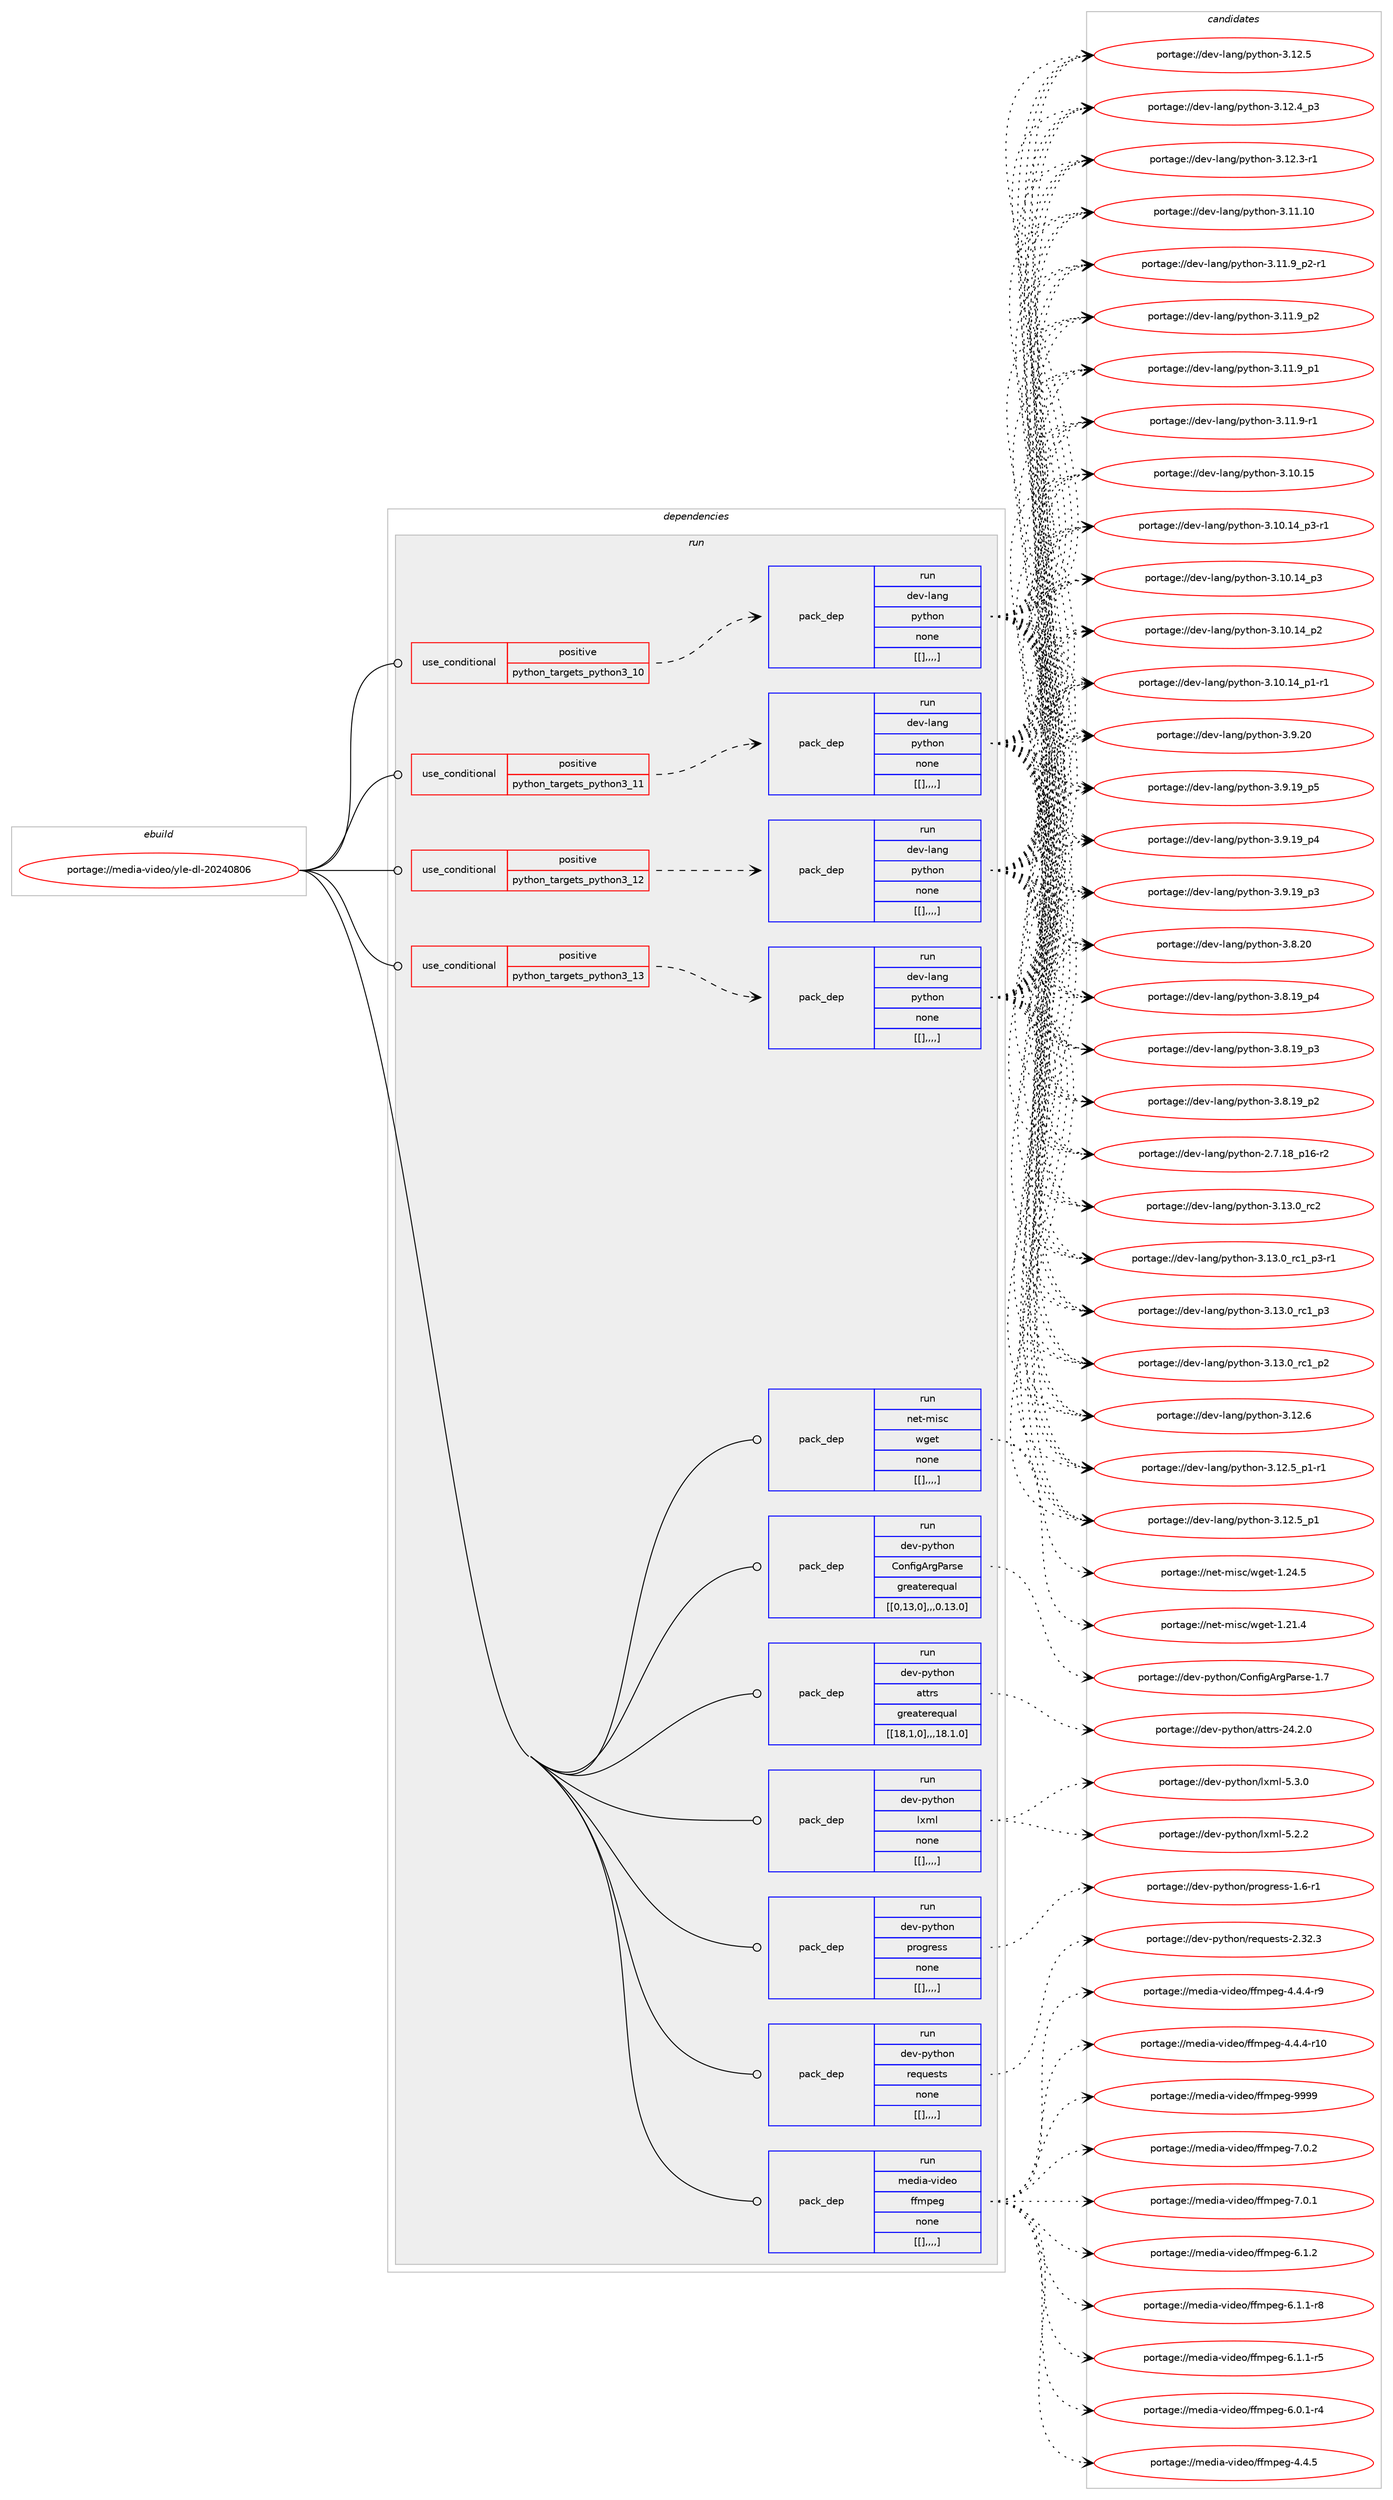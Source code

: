 digraph prolog {

# *************
# Graph options
# *************

newrank=true;
concentrate=true;
compound=true;
graph [rankdir=LR,fontname=Helvetica,fontsize=10,ranksep=1.5];#, ranksep=2.5, nodesep=0.2];
edge  [arrowhead=vee];
node  [fontname=Helvetica,fontsize=10];

# **********
# The ebuild
# **********

subgraph cluster_leftcol {
color=gray;
label=<<i>ebuild</i>>;
id [label="portage://media-video/yle-dl-20240806", color=red, width=4, href="../media-video/yle-dl-20240806.svg"];
}

# ****************
# The dependencies
# ****************

subgraph cluster_midcol {
color=gray;
label=<<i>dependencies</i>>;
subgraph cluster_compile {
fillcolor="#eeeeee";
style=filled;
label=<<i>compile</i>>;
}
subgraph cluster_compileandrun {
fillcolor="#eeeeee";
style=filled;
label=<<i>compile and run</i>>;
}
subgraph cluster_run {
fillcolor="#eeeeee";
style=filled;
label=<<i>run</i>>;
subgraph cond91267 {
dependency354928 [label=<<TABLE BORDER="0" CELLBORDER="1" CELLSPACING="0" CELLPADDING="4"><TR><TD ROWSPAN="3" CELLPADDING="10">use_conditional</TD></TR><TR><TD>positive</TD></TR><TR><TD>python_targets_python3_10</TD></TR></TABLE>>, shape=none, color=red];
subgraph pack260957 {
dependency354929 [label=<<TABLE BORDER="0" CELLBORDER="1" CELLSPACING="0" CELLPADDING="4" WIDTH="220"><TR><TD ROWSPAN="6" CELLPADDING="30">pack_dep</TD></TR><TR><TD WIDTH="110">run</TD></TR><TR><TD>dev-lang</TD></TR><TR><TD>python</TD></TR><TR><TD>none</TD></TR><TR><TD>[[],,,,]</TD></TR></TABLE>>, shape=none, color=blue];
}
dependency354928:e -> dependency354929:w [weight=20,style="dashed",arrowhead="vee"];
}
id:e -> dependency354928:w [weight=20,style="solid",arrowhead="odot"];
subgraph cond91268 {
dependency354930 [label=<<TABLE BORDER="0" CELLBORDER="1" CELLSPACING="0" CELLPADDING="4"><TR><TD ROWSPAN="3" CELLPADDING="10">use_conditional</TD></TR><TR><TD>positive</TD></TR><TR><TD>python_targets_python3_11</TD></TR></TABLE>>, shape=none, color=red];
subgraph pack260958 {
dependency354931 [label=<<TABLE BORDER="0" CELLBORDER="1" CELLSPACING="0" CELLPADDING="4" WIDTH="220"><TR><TD ROWSPAN="6" CELLPADDING="30">pack_dep</TD></TR><TR><TD WIDTH="110">run</TD></TR><TR><TD>dev-lang</TD></TR><TR><TD>python</TD></TR><TR><TD>none</TD></TR><TR><TD>[[],,,,]</TD></TR></TABLE>>, shape=none, color=blue];
}
dependency354930:e -> dependency354931:w [weight=20,style="dashed",arrowhead="vee"];
}
id:e -> dependency354930:w [weight=20,style="solid",arrowhead="odot"];
subgraph cond91269 {
dependency354932 [label=<<TABLE BORDER="0" CELLBORDER="1" CELLSPACING="0" CELLPADDING="4"><TR><TD ROWSPAN="3" CELLPADDING="10">use_conditional</TD></TR><TR><TD>positive</TD></TR><TR><TD>python_targets_python3_12</TD></TR></TABLE>>, shape=none, color=red];
subgraph pack260959 {
dependency354933 [label=<<TABLE BORDER="0" CELLBORDER="1" CELLSPACING="0" CELLPADDING="4" WIDTH="220"><TR><TD ROWSPAN="6" CELLPADDING="30">pack_dep</TD></TR><TR><TD WIDTH="110">run</TD></TR><TR><TD>dev-lang</TD></TR><TR><TD>python</TD></TR><TR><TD>none</TD></TR><TR><TD>[[],,,,]</TD></TR></TABLE>>, shape=none, color=blue];
}
dependency354932:e -> dependency354933:w [weight=20,style="dashed",arrowhead="vee"];
}
id:e -> dependency354932:w [weight=20,style="solid",arrowhead="odot"];
subgraph cond91270 {
dependency354934 [label=<<TABLE BORDER="0" CELLBORDER="1" CELLSPACING="0" CELLPADDING="4"><TR><TD ROWSPAN="3" CELLPADDING="10">use_conditional</TD></TR><TR><TD>positive</TD></TR><TR><TD>python_targets_python3_13</TD></TR></TABLE>>, shape=none, color=red];
subgraph pack260960 {
dependency354935 [label=<<TABLE BORDER="0" CELLBORDER="1" CELLSPACING="0" CELLPADDING="4" WIDTH="220"><TR><TD ROWSPAN="6" CELLPADDING="30">pack_dep</TD></TR><TR><TD WIDTH="110">run</TD></TR><TR><TD>dev-lang</TD></TR><TR><TD>python</TD></TR><TR><TD>none</TD></TR><TR><TD>[[],,,,]</TD></TR></TABLE>>, shape=none, color=blue];
}
dependency354934:e -> dependency354935:w [weight=20,style="dashed",arrowhead="vee"];
}
id:e -> dependency354934:w [weight=20,style="solid",arrowhead="odot"];
subgraph pack260961 {
dependency354936 [label=<<TABLE BORDER="0" CELLBORDER="1" CELLSPACING="0" CELLPADDING="4" WIDTH="220"><TR><TD ROWSPAN="6" CELLPADDING="30">pack_dep</TD></TR><TR><TD WIDTH="110">run</TD></TR><TR><TD>dev-python</TD></TR><TR><TD>ConfigArgParse</TD></TR><TR><TD>greaterequal</TD></TR><TR><TD>[[0,13,0],,,0.13.0]</TD></TR></TABLE>>, shape=none, color=blue];
}
id:e -> dependency354936:w [weight=20,style="solid",arrowhead="odot"];
subgraph pack260962 {
dependency354937 [label=<<TABLE BORDER="0" CELLBORDER="1" CELLSPACING="0" CELLPADDING="4" WIDTH="220"><TR><TD ROWSPAN="6" CELLPADDING="30">pack_dep</TD></TR><TR><TD WIDTH="110">run</TD></TR><TR><TD>dev-python</TD></TR><TR><TD>attrs</TD></TR><TR><TD>greaterequal</TD></TR><TR><TD>[[18,1,0],,,18.1.0]</TD></TR></TABLE>>, shape=none, color=blue];
}
id:e -> dependency354937:w [weight=20,style="solid",arrowhead="odot"];
subgraph pack260963 {
dependency354938 [label=<<TABLE BORDER="0" CELLBORDER="1" CELLSPACING="0" CELLPADDING="4" WIDTH="220"><TR><TD ROWSPAN="6" CELLPADDING="30">pack_dep</TD></TR><TR><TD WIDTH="110">run</TD></TR><TR><TD>dev-python</TD></TR><TR><TD>lxml</TD></TR><TR><TD>none</TD></TR><TR><TD>[[],,,,]</TD></TR></TABLE>>, shape=none, color=blue];
}
id:e -> dependency354938:w [weight=20,style="solid",arrowhead="odot"];
subgraph pack260964 {
dependency354939 [label=<<TABLE BORDER="0" CELLBORDER="1" CELLSPACING="0" CELLPADDING="4" WIDTH="220"><TR><TD ROWSPAN="6" CELLPADDING="30">pack_dep</TD></TR><TR><TD WIDTH="110">run</TD></TR><TR><TD>dev-python</TD></TR><TR><TD>progress</TD></TR><TR><TD>none</TD></TR><TR><TD>[[],,,,]</TD></TR></TABLE>>, shape=none, color=blue];
}
id:e -> dependency354939:w [weight=20,style="solid",arrowhead="odot"];
subgraph pack260965 {
dependency354940 [label=<<TABLE BORDER="0" CELLBORDER="1" CELLSPACING="0" CELLPADDING="4" WIDTH="220"><TR><TD ROWSPAN="6" CELLPADDING="30">pack_dep</TD></TR><TR><TD WIDTH="110">run</TD></TR><TR><TD>dev-python</TD></TR><TR><TD>requests</TD></TR><TR><TD>none</TD></TR><TR><TD>[[],,,,]</TD></TR></TABLE>>, shape=none, color=blue];
}
id:e -> dependency354940:w [weight=20,style="solid",arrowhead="odot"];
subgraph pack260966 {
dependency354941 [label=<<TABLE BORDER="0" CELLBORDER="1" CELLSPACING="0" CELLPADDING="4" WIDTH="220"><TR><TD ROWSPAN="6" CELLPADDING="30">pack_dep</TD></TR><TR><TD WIDTH="110">run</TD></TR><TR><TD>media-video</TD></TR><TR><TD>ffmpeg</TD></TR><TR><TD>none</TD></TR><TR><TD>[[],,,,]</TD></TR></TABLE>>, shape=none, color=blue];
}
id:e -> dependency354941:w [weight=20,style="solid",arrowhead="odot"];
subgraph pack260967 {
dependency354942 [label=<<TABLE BORDER="0" CELLBORDER="1" CELLSPACING="0" CELLPADDING="4" WIDTH="220"><TR><TD ROWSPAN="6" CELLPADDING="30">pack_dep</TD></TR><TR><TD WIDTH="110">run</TD></TR><TR><TD>net-misc</TD></TR><TR><TD>wget</TD></TR><TR><TD>none</TD></TR><TR><TD>[[],,,,]</TD></TR></TABLE>>, shape=none, color=blue];
}
id:e -> dependency354942:w [weight=20,style="solid",arrowhead="odot"];
}
}

# **************
# The candidates
# **************

subgraph cluster_choices {
rank=same;
color=gray;
label=<<i>candidates</i>>;

subgraph choice260957 {
color=black;
nodesep=1;
choice10010111845108971101034711212111610411111045514649514648951149950 [label="portage://dev-lang/python-3.13.0_rc2", color=red, width=4,href="../dev-lang/python-3.13.0_rc2.svg"];
choice1001011184510897110103471121211161041111104551464951464895114994995112514511449 [label="portage://dev-lang/python-3.13.0_rc1_p3-r1", color=red, width=4,href="../dev-lang/python-3.13.0_rc1_p3-r1.svg"];
choice100101118451089711010347112121116104111110455146495146489511499499511251 [label="portage://dev-lang/python-3.13.0_rc1_p3", color=red, width=4,href="../dev-lang/python-3.13.0_rc1_p3.svg"];
choice100101118451089711010347112121116104111110455146495146489511499499511250 [label="portage://dev-lang/python-3.13.0_rc1_p2", color=red, width=4,href="../dev-lang/python-3.13.0_rc1_p2.svg"];
choice10010111845108971101034711212111610411111045514649504654 [label="portage://dev-lang/python-3.12.6", color=red, width=4,href="../dev-lang/python-3.12.6.svg"];
choice1001011184510897110103471121211161041111104551464950465395112494511449 [label="portage://dev-lang/python-3.12.5_p1-r1", color=red, width=4,href="../dev-lang/python-3.12.5_p1-r1.svg"];
choice100101118451089711010347112121116104111110455146495046539511249 [label="portage://dev-lang/python-3.12.5_p1", color=red, width=4,href="../dev-lang/python-3.12.5_p1.svg"];
choice10010111845108971101034711212111610411111045514649504653 [label="portage://dev-lang/python-3.12.5", color=red, width=4,href="../dev-lang/python-3.12.5.svg"];
choice100101118451089711010347112121116104111110455146495046529511251 [label="portage://dev-lang/python-3.12.4_p3", color=red, width=4,href="../dev-lang/python-3.12.4_p3.svg"];
choice100101118451089711010347112121116104111110455146495046514511449 [label="portage://dev-lang/python-3.12.3-r1", color=red, width=4,href="../dev-lang/python-3.12.3-r1.svg"];
choice1001011184510897110103471121211161041111104551464949464948 [label="portage://dev-lang/python-3.11.10", color=red, width=4,href="../dev-lang/python-3.11.10.svg"];
choice1001011184510897110103471121211161041111104551464949465795112504511449 [label="portage://dev-lang/python-3.11.9_p2-r1", color=red, width=4,href="../dev-lang/python-3.11.9_p2-r1.svg"];
choice100101118451089711010347112121116104111110455146494946579511250 [label="portage://dev-lang/python-3.11.9_p2", color=red, width=4,href="../dev-lang/python-3.11.9_p2.svg"];
choice100101118451089711010347112121116104111110455146494946579511249 [label="portage://dev-lang/python-3.11.9_p1", color=red, width=4,href="../dev-lang/python-3.11.9_p1.svg"];
choice100101118451089711010347112121116104111110455146494946574511449 [label="portage://dev-lang/python-3.11.9-r1", color=red, width=4,href="../dev-lang/python-3.11.9-r1.svg"];
choice1001011184510897110103471121211161041111104551464948464953 [label="portage://dev-lang/python-3.10.15", color=red, width=4,href="../dev-lang/python-3.10.15.svg"];
choice100101118451089711010347112121116104111110455146494846495295112514511449 [label="portage://dev-lang/python-3.10.14_p3-r1", color=red, width=4,href="../dev-lang/python-3.10.14_p3-r1.svg"];
choice10010111845108971101034711212111610411111045514649484649529511251 [label="portage://dev-lang/python-3.10.14_p3", color=red, width=4,href="../dev-lang/python-3.10.14_p3.svg"];
choice10010111845108971101034711212111610411111045514649484649529511250 [label="portage://dev-lang/python-3.10.14_p2", color=red, width=4,href="../dev-lang/python-3.10.14_p2.svg"];
choice100101118451089711010347112121116104111110455146494846495295112494511449 [label="portage://dev-lang/python-3.10.14_p1-r1", color=red, width=4,href="../dev-lang/python-3.10.14_p1-r1.svg"];
choice10010111845108971101034711212111610411111045514657465048 [label="portage://dev-lang/python-3.9.20", color=red, width=4,href="../dev-lang/python-3.9.20.svg"];
choice100101118451089711010347112121116104111110455146574649579511253 [label="portage://dev-lang/python-3.9.19_p5", color=red, width=4,href="../dev-lang/python-3.9.19_p5.svg"];
choice100101118451089711010347112121116104111110455146574649579511252 [label="portage://dev-lang/python-3.9.19_p4", color=red, width=4,href="../dev-lang/python-3.9.19_p4.svg"];
choice100101118451089711010347112121116104111110455146574649579511251 [label="portage://dev-lang/python-3.9.19_p3", color=red, width=4,href="../dev-lang/python-3.9.19_p3.svg"];
choice10010111845108971101034711212111610411111045514656465048 [label="portage://dev-lang/python-3.8.20", color=red, width=4,href="../dev-lang/python-3.8.20.svg"];
choice100101118451089711010347112121116104111110455146564649579511252 [label="portage://dev-lang/python-3.8.19_p4", color=red, width=4,href="../dev-lang/python-3.8.19_p4.svg"];
choice100101118451089711010347112121116104111110455146564649579511251 [label="portage://dev-lang/python-3.8.19_p3", color=red, width=4,href="../dev-lang/python-3.8.19_p3.svg"];
choice100101118451089711010347112121116104111110455146564649579511250 [label="portage://dev-lang/python-3.8.19_p2", color=red, width=4,href="../dev-lang/python-3.8.19_p2.svg"];
choice100101118451089711010347112121116104111110455046554649569511249544511450 [label="portage://dev-lang/python-2.7.18_p16-r2", color=red, width=4,href="../dev-lang/python-2.7.18_p16-r2.svg"];
dependency354929:e -> choice10010111845108971101034711212111610411111045514649514648951149950:w [style=dotted,weight="100"];
dependency354929:e -> choice1001011184510897110103471121211161041111104551464951464895114994995112514511449:w [style=dotted,weight="100"];
dependency354929:e -> choice100101118451089711010347112121116104111110455146495146489511499499511251:w [style=dotted,weight="100"];
dependency354929:e -> choice100101118451089711010347112121116104111110455146495146489511499499511250:w [style=dotted,weight="100"];
dependency354929:e -> choice10010111845108971101034711212111610411111045514649504654:w [style=dotted,weight="100"];
dependency354929:e -> choice1001011184510897110103471121211161041111104551464950465395112494511449:w [style=dotted,weight="100"];
dependency354929:e -> choice100101118451089711010347112121116104111110455146495046539511249:w [style=dotted,weight="100"];
dependency354929:e -> choice10010111845108971101034711212111610411111045514649504653:w [style=dotted,weight="100"];
dependency354929:e -> choice100101118451089711010347112121116104111110455146495046529511251:w [style=dotted,weight="100"];
dependency354929:e -> choice100101118451089711010347112121116104111110455146495046514511449:w [style=dotted,weight="100"];
dependency354929:e -> choice1001011184510897110103471121211161041111104551464949464948:w [style=dotted,weight="100"];
dependency354929:e -> choice1001011184510897110103471121211161041111104551464949465795112504511449:w [style=dotted,weight="100"];
dependency354929:e -> choice100101118451089711010347112121116104111110455146494946579511250:w [style=dotted,weight="100"];
dependency354929:e -> choice100101118451089711010347112121116104111110455146494946579511249:w [style=dotted,weight="100"];
dependency354929:e -> choice100101118451089711010347112121116104111110455146494946574511449:w [style=dotted,weight="100"];
dependency354929:e -> choice1001011184510897110103471121211161041111104551464948464953:w [style=dotted,weight="100"];
dependency354929:e -> choice100101118451089711010347112121116104111110455146494846495295112514511449:w [style=dotted,weight="100"];
dependency354929:e -> choice10010111845108971101034711212111610411111045514649484649529511251:w [style=dotted,weight="100"];
dependency354929:e -> choice10010111845108971101034711212111610411111045514649484649529511250:w [style=dotted,weight="100"];
dependency354929:e -> choice100101118451089711010347112121116104111110455146494846495295112494511449:w [style=dotted,weight="100"];
dependency354929:e -> choice10010111845108971101034711212111610411111045514657465048:w [style=dotted,weight="100"];
dependency354929:e -> choice100101118451089711010347112121116104111110455146574649579511253:w [style=dotted,weight="100"];
dependency354929:e -> choice100101118451089711010347112121116104111110455146574649579511252:w [style=dotted,weight="100"];
dependency354929:e -> choice100101118451089711010347112121116104111110455146574649579511251:w [style=dotted,weight="100"];
dependency354929:e -> choice10010111845108971101034711212111610411111045514656465048:w [style=dotted,weight="100"];
dependency354929:e -> choice100101118451089711010347112121116104111110455146564649579511252:w [style=dotted,weight="100"];
dependency354929:e -> choice100101118451089711010347112121116104111110455146564649579511251:w [style=dotted,weight="100"];
dependency354929:e -> choice100101118451089711010347112121116104111110455146564649579511250:w [style=dotted,weight="100"];
dependency354929:e -> choice100101118451089711010347112121116104111110455046554649569511249544511450:w [style=dotted,weight="100"];
}
subgraph choice260958 {
color=black;
nodesep=1;
choice10010111845108971101034711212111610411111045514649514648951149950 [label="portage://dev-lang/python-3.13.0_rc2", color=red, width=4,href="../dev-lang/python-3.13.0_rc2.svg"];
choice1001011184510897110103471121211161041111104551464951464895114994995112514511449 [label="portage://dev-lang/python-3.13.0_rc1_p3-r1", color=red, width=4,href="../dev-lang/python-3.13.0_rc1_p3-r1.svg"];
choice100101118451089711010347112121116104111110455146495146489511499499511251 [label="portage://dev-lang/python-3.13.0_rc1_p3", color=red, width=4,href="../dev-lang/python-3.13.0_rc1_p3.svg"];
choice100101118451089711010347112121116104111110455146495146489511499499511250 [label="portage://dev-lang/python-3.13.0_rc1_p2", color=red, width=4,href="../dev-lang/python-3.13.0_rc1_p2.svg"];
choice10010111845108971101034711212111610411111045514649504654 [label="portage://dev-lang/python-3.12.6", color=red, width=4,href="../dev-lang/python-3.12.6.svg"];
choice1001011184510897110103471121211161041111104551464950465395112494511449 [label="portage://dev-lang/python-3.12.5_p1-r1", color=red, width=4,href="../dev-lang/python-3.12.5_p1-r1.svg"];
choice100101118451089711010347112121116104111110455146495046539511249 [label="portage://dev-lang/python-3.12.5_p1", color=red, width=4,href="../dev-lang/python-3.12.5_p1.svg"];
choice10010111845108971101034711212111610411111045514649504653 [label="portage://dev-lang/python-3.12.5", color=red, width=4,href="../dev-lang/python-3.12.5.svg"];
choice100101118451089711010347112121116104111110455146495046529511251 [label="portage://dev-lang/python-3.12.4_p3", color=red, width=4,href="../dev-lang/python-3.12.4_p3.svg"];
choice100101118451089711010347112121116104111110455146495046514511449 [label="portage://dev-lang/python-3.12.3-r1", color=red, width=4,href="../dev-lang/python-3.12.3-r1.svg"];
choice1001011184510897110103471121211161041111104551464949464948 [label="portage://dev-lang/python-3.11.10", color=red, width=4,href="../dev-lang/python-3.11.10.svg"];
choice1001011184510897110103471121211161041111104551464949465795112504511449 [label="portage://dev-lang/python-3.11.9_p2-r1", color=red, width=4,href="../dev-lang/python-3.11.9_p2-r1.svg"];
choice100101118451089711010347112121116104111110455146494946579511250 [label="portage://dev-lang/python-3.11.9_p2", color=red, width=4,href="../dev-lang/python-3.11.9_p2.svg"];
choice100101118451089711010347112121116104111110455146494946579511249 [label="portage://dev-lang/python-3.11.9_p1", color=red, width=4,href="../dev-lang/python-3.11.9_p1.svg"];
choice100101118451089711010347112121116104111110455146494946574511449 [label="portage://dev-lang/python-3.11.9-r1", color=red, width=4,href="../dev-lang/python-3.11.9-r1.svg"];
choice1001011184510897110103471121211161041111104551464948464953 [label="portage://dev-lang/python-3.10.15", color=red, width=4,href="../dev-lang/python-3.10.15.svg"];
choice100101118451089711010347112121116104111110455146494846495295112514511449 [label="portage://dev-lang/python-3.10.14_p3-r1", color=red, width=4,href="../dev-lang/python-3.10.14_p3-r1.svg"];
choice10010111845108971101034711212111610411111045514649484649529511251 [label="portage://dev-lang/python-3.10.14_p3", color=red, width=4,href="../dev-lang/python-3.10.14_p3.svg"];
choice10010111845108971101034711212111610411111045514649484649529511250 [label="portage://dev-lang/python-3.10.14_p2", color=red, width=4,href="../dev-lang/python-3.10.14_p2.svg"];
choice100101118451089711010347112121116104111110455146494846495295112494511449 [label="portage://dev-lang/python-3.10.14_p1-r1", color=red, width=4,href="../dev-lang/python-3.10.14_p1-r1.svg"];
choice10010111845108971101034711212111610411111045514657465048 [label="portage://dev-lang/python-3.9.20", color=red, width=4,href="../dev-lang/python-3.9.20.svg"];
choice100101118451089711010347112121116104111110455146574649579511253 [label="portage://dev-lang/python-3.9.19_p5", color=red, width=4,href="../dev-lang/python-3.9.19_p5.svg"];
choice100101118451089711010347112121116104111110455146574649579511252 [label="portage://dev-lang/python-3.9.19_p4", color=red, width=4,href="../dev-lang/python-3.9.19_p4.svg"];
choice100101118451089711010347112121116104111110455146574649579511251 [label="portage://dev-lang/python-3.9.19_p3", color=red, width=4,href="../dev-lang/python-3.9.19_p3.svg"];
choice10010111845108971101034711212111610411111045514656465048 [label="portage://dev-lang/python-3.8.20", color=red, width=4,href="../dev-lang/python-3.8.20.svg"];
choice100101118451089711010347112121116104111110455146564649579511252 [label="portage://dev-lang/python-3.8.19_p4", color=red, width=4,href="../dev-lang/python-3.8.19_p4.svg"];
choice100101118451089711010347112121116104111110455146564649579511251 [label="portage://dev-lang/python-3.8.19_p3", color=red, width=4,href="../dev-lang/python-3.8.19_p3.svg"];
choice100101118451089711010347112121116104111110455146564649579511250 [label="portage://dev-lang/python-3.8.19_p2", color=red, width=4,href="../dev-lang/python-3.8.19_p2.svg"];
choice100101118451089711010347112121116104111110455046554649569511249544511450 [label="portage://dev-lang/python-2.7.18_p16-r2", color=red, width=4,href="../dev-lang/python-2.7.18_p16-r2.svg"];
dependency354931:e -> choice10010111845108971101034711212111610411111045514649514648951149950:w [style=dotted,weight="100"];
dependency354931:e -> choice1001011184510897110103471121211161041111104551464951464895114994995112514511449:w [style=dotted,weight="100"];
dependency354931:e -> choice100101118451089711010347112121116104111110455146495146489511499499511251:w [style=dotted,weight="100"];
dependency354931:e -> choice100101118451089711010347112121116104111110455146495146489511499499511250:w [style=dotted,weight="100"];
dependency354931:e -> choice10010111845108971101034711212111610411111045514649504654:w [style=dotted,weight="100"];
dependency354931:e -> choice1001011184510897110103471121211161041111104551464950465395112494511449:w [style=dotted,weight="100"];
dependency354931:e -> choice100101118451089711010347112121116104111110455146495046539511249:w [style=dotted,weight="100"];
dependency354931:e -> choice10010111845108971101034711212111610411111045514649504653:w [style=dotted,weight="100"];
dependency354931:e -> choice100101118451089711010347112121116104111110455146495046529511251:w [style=dotted,weight="100"];
dependency354931:e -> choice100101118451089711010347112121116104111110455146495046514511449:w [style=dotted,weight="100"];
dependency354931:e -> choice1001011184510897110103471121211161041111104551464949464948:w [style=dotted,weight="100"];
dependency354931:e -> choice1001011184510897110103471121211161041111104551464949465795112504511449:w [style=dotted,weight="100"];
dependency354931:e -> choice100101118451089711010347112121116104111110455146494946579511250:w [style=dotted,weight="100"];
dependency354931:e -> choice100101118451089711010347112121116104111110455146494946579511249:w [style=dotted,weight="100"];
dependency354931:e -> choice100101118451089711010347112121116104111110455146494946574511449:w [style=dotted,weight="100"];
dependency354931:e -> choice1001011184510897110103471121211161041111104551464948464953:w [style=dotted,weight="100"];
dependency354931:e -> choice100101118451089711010347112121116104111110455146494846495295112514511449:w [style=dotted,weight="100"];
dependency354931:e -> choice10010111845108971101034711212111610411111045514649484649529511251:w [style=dotted,weight="100"];
dependency354931:e -> choice10010111845108971101034711212111610411111045514649484649529511250:w [style=dotted,weight="100"];
dependency354931:e -> choice100101118451089711010347112121116104111110455146494846495295112494511449:w [style=dotted,weight="100"];
dependency354931:e -> choice10010111845108971101034711212111610411111045514657465048:w [style=dotted,weight="100"];
dependency354931:e -> choice100101118451089711010347112121116104111110455146574649579511253:w [style=dotted,weight="100"];
dependency354931:e -> choice100101118451089711010347112121116104111110455146574649579511252:w [style=dotted,weight="100"];
dependency354931:e -> choice100101118451089711010347112121116104111110455146574649579511251:w [style=dotted,weight="100"];
dependency354931:e -> choice10010111845108971101034711212111610411111045514656465048:w [style=dotted,weight="100"];
dependency354931:e -> choice100101118451089711010347112121116104111110455146564649579511252:w [style=dotted,weight="100"];
dependency354931:e -> choice100101118451089711010347112121116104111110455146564649579511251:w [style=dotted,weight="100"];
dependency354931:e -> choice100101118451089711010347112121116104111110455146564649579511250:w [style=dotted,weight="100"];
dependency354931:e -> choice100101118451089711010347112121116104111110455046554649569511249544511450:w [style=dotted,weight="100"];
}
subgraph choice260959 {
color=black;
nodesep=1;
choice10010111845108971101034711212111610411111045514649514648951149950 [label="portage://dev-lang/python-3.13.0_rc2", color=red, width=4,href="../dev-lang/python-3.13.0_rc2.svg"];
choice1001011184510897110103471121211161041111104551464951464895114994995112514511449 [label="portage://dev-lang/python-3.13.0_rc1_p3-r1", color=red, width=4,href="../dev-lang/python-3.13.0_rc1_p3-r1.svg"];
choice100101118451089711010347112121116104111110455146495146489511499499511251 [label="portage://dev-lang/python-3.13.0_rc1_p3", color=red, width=4,href="../dev-lang/python-3.13.0_rc1_p3.svg"];
choice100101118451089711010347112121116104111110455146495146489511499499511250 [label="portage://dev-lang/python-3.13.0_rc1_p2", color=red, width=4,href="../dev-lang/python-3.13.0_rc1_p2.svg"];
choice10010111845108971101034711212111610411111045514649504654 [label="portage://dev-lang/python-3.12.6", color=red, width=4,href="../dev-lang/python-3.12.6.svg"];
choice1001011184510897110103471121211161041111104551464950465395112494511449 [label="portage://dev-lang/python-3.12.5_p1-r1", color=red, width=4,href="../dev-lang/python-3.12.5_p1-r1.svg"];
choice100101118451089711010347112121116104111110455146495046539511249 [label="portage://dev-lang/python-3.12.5_p1", color=red, width=4,href="../dev-lang/python-3.12.5_p1.svg"];
choice10010111845108971101034711212111610411111045514649504653 [label="portage://dev-lang/python-3.12.5", color=red, width=4,href="../dev-lang/python-3.12.5.svg"];
choice100101118451089711010347112121116104111110455146495046529511251 [label="portage://dev-lang/python-3.12.4_p3", color=red, width=4,href="../dev-lang/python-3.12.4_p3.svg"];
choice100101118451089711010347112121116104111110455146495046514511449 [label="portage://dev-lang/python-3.12.3-r1", color=red, width=4,href="../dev-lang/python-3.12.3-r1.svg"];
choice1001011184510897110103471121211161041111104551464949464948 [label="portage://dev-lang/python-3.11.10", color=red, width=4,href="../dev-lang/python-3.11.10.svg"];
choice1001011184510897110103471121211161041111104551464949465795112504511449 [label="portage://dev-lang/python-3.11.9_p2-r1", color=red, width=4,href="../dev-lang/python-3.11.9_p2-r1.svg"];
choice100101118451089711010347112121116104111110455146494946579511250 [label="portage://dev-lang/python-3.11.9_p2", color=red, width=4,href="../dev-lang/python-3.11.9_p2.svg"];
choice100101118451089711010347112121116104111110455146494946579511249 [label="portage://dev-lang/python-3.11.9_p1", color=red, width=4,href="../dev-lang/python-3.11.9_p1.svg"];
choice100101118451089711010347112121116104111110455146494946574511449 [label="portage://dev-lang/python-3.11.9-r1", color=red, width=4,href="../dev-lang/python-3.11.9-r1.svg"];
choice1001011184510897110103471121211161041111104551464948464953 [label="portage://dev-lang/python-3.10.15", color=red, width=4,href="../dev-lang/python-3.10.15.svg"];
choice100101118451089711010347112121116104111110455146494846495295112514511449 [label="portage://dev-lang/python-3.10.14_p3-r1", color=red, width=4,href="../dev-lang/python-3.10.14_p3-r1.svg"];
choice10010111845108971101034711212111610411111045514649484649529511251 [label="portage://dev-lang/python-3.10.14_p3", color=red, width=4,href="../dev-lang/python-3.10.14_p3.svg"];
choice10010111845108971101034711212111610411111045514649484649529511250 [label="portage://dev-lang/python-3.10.14_p2", color=red, width=4,href="../dev-lang/python-3.10.14_p2.svg"];
choice100101118451089711010347112121116104111110455146494846495295112494511449 [label="portage://dev-lang/python-3.10.14_p1-r1", color=red, width=4,href="../dev-lang/python-3.10.14_p1-r1.svg"];
choice10010111845108971101034711212111610411111045514657465048 [label="portage://dev-lang/python-3.9.20", color=red, width=4,href="../dev-lang/python-3.9.20.svg"];
choice100101118451089711010347112121116104111110455146574649579511253 [label="portage://dev-lang/python-3.9.19_p5", color=red, width=4,href="../dev-lang/python-3.9.19_p5.svg"];
choice100101118451089711010347112121116104111110455146574649579511252 [label="portage://dev-lang/python-3.9.19_p4", color=red, width=4,href="../dev-lang/python-3.9.19_p4.svg"];
choice100101118451089711010347112121116104111110455146574649579511251 [label="portage://dev-lang/python-3.9.19_p3", color=red, width=4,href="../dev-lang/python-3.9.19_p3.svg"];
choice10010111845108971101034711212111610411111045514656465048 [label="portage://dev-lang/python-3.8.20", color=red, width=4,href="../dev-lang/python-3.8.20.svg"];
choice100101118451089711010347112121116104111110455146564649579511252 [label="portage://dev-lang/python-3.8.19_p4", color=red, width=4,href="../dev-lang/python-3.8.19_p4.svg"];
choice100101118451089711010347112121116104111110455146564649579511251 [label="portage://dev-lang/python-3.8.19_p3", color=red, width=4,href="../dev-lang/python-3.8.19_p3.svg"];
choice100101118451089711010347112121116104111110455146564649579511250 [label="portage://dev-lang/python-3.8.19_p2", color=red, width=4,href="../dev-lang/python-3.8.19_p2.svg"];
choice100101118451089711010347112121116104111110455046554649569511249544511450 [label="portage://dev-lang/python-2.7.18_p16-r2", color=red, width=4,href="../dev-lang/python-2.7.18_p16-r2.svg"];
dependency354933:e -> choice10010111845108971101034711212111610411111045514649514648951149950:w [style=dotted,weight="100"];
dependency354933:e -> choice1001011184510897110103471121211161041111104551464951464895114994995112514511449:w [style=dotted,weight="100"];
dependency354933:e -> choice100101118451089711010347112121116104111110455146495146489511499499511251:w [style=dotted,weight="100"];
dependency354933:e -> choice100101118451089711010347112121116104111110455146495146489511499499511250:w [style=dotted,weight="100"];
dependency354933:e -> choice10010111845108971101034711212111610411111045514649504654:w [style=dotted,weight="100"];
dependency354933:e -> choice1001011184510897110103471121211161041111104551464950465395112494511449:w [style=dotted,weight="100"];
dependency354933:e -> choice100101118451089711010347112121116104111110455146495046539511249:w [style=dotted,weight="100"];
dependency354933:e -> choice10010111845108971101034711212111610411111045514649504653:w [style=dotted,weight="100"];
dependency354933:e -> choice100101118451089711010347112121116104111110455146495046529511251:w [style=dotted,weight="100"];
dependency354933:e -> choice100101118451089711010347112121116104111110455146495046514511449:w [style=dotted,weight="100"];
dependency354933:e -> choice1001011184510897110103471121211161041111104551464949464948:w [style=dotted,weight="100"];
dependency354933:e -> choice1001011184510897110103471121211161041111104551464949465795112504511449:w [style=dotted,weight="100"];
dependency354933:e -> choice100101118451089711010347112121116104111110455146494946579511250:w [style=dotted,weight="100"];
dependency354933:e -> choice100101118451089711010347112121116104111110455146494946579511249:w [style=dotted,weight="100"];
dependency354933:e -> choice100101118451089711010347112121116104111110455146494946574511449:w [style=dotted,weight="100"];
dependency354933:e -> choice1001011184510897110103471121211161041111104551464948464953:w [style=dotted,weight="100"];
dependency354933:e -> choice100101118451089711010347112121116104111110455146494846495295112514511449:w [style=dotted,weight="100"];
dependency354933:e -> choice10010111845108971101034711212111610411111045514649484649529511251:w [style=dotted,weight="100"];
dependency354933:e -> choice10010111845108971101034711212111610411111045514649484649529511250:w [style=dotted,weight="100"];
dependency354933:e -> choice100101118451089711010347112121116104111110455146494846495295112494511449:w [style=dotted,weight="100"];
dependency354933:e -> choice10010111845108971101034711212111610411111045514657465048:w [style=dotted,weight="100"];
dependency354933:e -> choice100101118451089711010347112121116104111110455146574649579511253:w [style=dotted,weight="100"];
dependency354933:e -> choice100101118451089711010347112121116104111110455146574649579511252:w [style=dotted,weight="100"];
dependency354933:e -> choice100101118451089711010347112121116104111110455146574649579511251:w [style=dotted,weight="100"];
dependency354933:e -> choice10010111845108971101034711212111610411111045514656465048:w [style=dotted,weight="100"];
dependency354933:e -> choice100101118451089711010347112121116104111110455146564649579511252:w [style=dotted,weight="100"];
dependency354933:e -> choice100101118451089711010347112121116104111110455146564649579511251:w [style=dotted,weight="100"];
dependency354933:e -> choice100101118451089711010347112121116104111110455146564649579511250:w [style=dotted,weight="100"];
dependency354933:e -> choice100101118451089711010347112121116104111110455046554649569511249544511450:w [style=dotted,weight="100"];
}
subgraph choice260960 {
color=black;
nodesep=1;
choice10010111845108971101034711212111610411111045514649514648951149950 [label="portage://dev-lang/python-3.13.0_rc2", color=red, width=4,href="../dev-lang/python-3.13.0_rc2.svg"];
choice1001011184510897110103471121211161041111104551464951464895114994995112514511449 [label="portage://dev-lang/python-3.13.0_rc1_p3-r1", color=red, width=4,href="../dev-lang/python-3.13.0_rc1_p3-r1.svg"];
choice100101118451089711010347112121116104111110455146495146489511499499511251 [label="portage://dev-lang/python-3.13.0_rc1_p3", color=red, width=4,href="../dev-lang/python-3.13.0_rc1_p3.svg"];
choice100101118451089711010347112121116104111110455146495146489511499499511250 [label="portage://dev-lang/python-3.13.0_rc1_p2", color=red, width=4,href="../dev-lang/python-3.13.0_rc1_p2.svg"];
choice10010111845108971101034711212111610411111045514649504654 [label="portage://dev-lang/python-3.12.6", color=red, width=4,href="../dev-lang/python-3.12.6.svg"];
choice1001011184510897110103471121211161041111104551464950465395112494511449 [label="portage://dev-lang/python-3.12.5_p1-r1", color=red, width=4,href="../dev-lang/python-3.12.5_p1-r1.svg"];
choice100101118451089711010347112121116104111110455146495046539511249 [label="portage://dev-lang/python-3.12.5_p1", color=red, width=4,href="../dev-lang/python-3.12.5_p1.svg"];
choice10010111845108971101034711212111610411111045514649504653 [label="portage://dev-lang/python-3.12.5", color=red, width=4,href="../dev-lang/python-3.12.5.svg"];
choice100101118451089711010347112121116104111110455146495046529511251 [label="portage://dev-lang/python-3.12.4_p3", color=red, width=4,href="../dev-lang/python-3.12.4_p3.svg"];
choice100101118451089711010347112121116104111110455146495046514511449 [label="portage://dev-lang/python-3.12.3-r1", color=red, width=4,href="../dev-lang/python-3.12.3-r1.svg"];
choice1001011184510897110103471121211161041111104551464949464948 [label="portage://dev-lang/python-3.11.10", color=red, width=4,href="../dev-lang/python-3.11.10.svg"];
choice1001011184510897110103471121211161041111104551464949465795112504511449 [label="portage://dev-lang/python-3.11.9_p2-r1", color=red, width=4,href="../dev-lang/python-3.11.9_p2-r1.svg"];
choice100101118451089711010347112121116104111110455146494946579511250 [label="portage://dev-lang/python-3.11.9_p2", color=red, width=4,href="../dev-lang/python-3.11.9_p2.svg"];
choice100101118451089711010347112121116104111110455146494946579511249 [label="portage://dev-lang/python-3.11.9_p1", color=red, width=4,href="../dev-lang/python-3.11.9_p1.svg"];
choice100101118451089711010347112121116104111110455146494946574511449 [label="portage://dev-lang/python-3.11.9-r1", color=red, width=4,href="../dev-lang/python-3.11.9-r1.svg"];
choice1001011184510897110103471121211161041111104551464948464953 [label="portage://dev-lang/python-3.10.15", color=red, width=4,href="../dev-lang/python-3.10.15.svg"];
choice100101118451089711010347112121116104111110455146494846495295112514511449 [label="portage://dev-lang/python-3.10.14_p3-r1", color=red, width=4,href="../dev-lang/python-3.10.14_p3-r1.svg"];
choice10010111845108971101034711212111610411111045514649484649529511251 [label="portage://dev-lang/python-3.10.14_p3", color=red, width=4,href="../dev-lang/python-3.10.14_p3.svg"];
choice10010111845108971101034711212111610411111045514649484649529511250 [label="portage://dev-lang/python-3.10.14_p2", color=red, width=4,href="../dev-lang/python-3.10.14_p2.svg"];
choice100101118451089711010347112121116104111110455146494846495295112494511449 [label="portage://dev-lang/python-3.10.14_p1-r1", color=red, width=4,href="../dev-lang/python-3.10.14_p1-r1.svg"];
choice10010111845108971101034711212111610411111045514657465048 [label="portage://dev-lang/python-3.9.20", color=red, width=4,href="../dev-lang/python-3.9.20.svg"];
choice100101118451089711010347112121116104111110455146574649579511253 [label="portage://dev-lang/python-3.9.19_p5", color=red, width=4,href="../dev-lang/python-3.9.19_p5.svg"];
choice100101118451089711010347112121116104111110455146574649579511252 [label="portage://dev-lang/python-3.9.19_p4", color=red, width=4,href="../dev-lang/python-3.9.19_p4.svg"];
choice100101118451089711010347112121116104111110455146574649579511251 [label="portage://dev-lang/python-3.9.19_p3", color=red, width=4,href="../dev-lang/python-3.9.19_p3.svg"];
choice10010111845108971101034711212111610411111045514656465048 [label="portage://dev-lang/python-3.8.20", color=red, width=4,href="../dev-lang/python-3.8.20.svg"];
choice100101118451089711010347112121116104111110455146564649579511252 [label="portage://dev-lang/python-3.8.19_p4", color=red, width=4,href="../dev-lang/python-3.8.19_p4.svg"];
choice100101118451089711010347112121116104111110455146564649579511251 [label="portage://dev-lang/python-3.8.19_p3", color=red, width=4,href="../dev-lang/python-3.8.19_p3.svg"];
choice100101118451089711010347112121116104111110455146564649579511250 [label="portage://dev-lang/python-3.8.19_p2", color=red, width=4,href="../dev-lang/python-3.8.19_p2.svg"];
choice100101118451089711010347112121116104111110455046554649569511249544511450 [label="portage://dev-lang/python-2.7.18_p16-r2", color=red, width=4,href="../dev-lang/python-2.7.18_p16-r2.svg"];
dependency354935:e -> choice10010111845108971101034711212111610411111045514649514648951149950:w [style=dotted,weight="100"];
dependency354935:e -> choice1001011184510897110103471121211161041111104551464951464895114994995112514511449:w [style=dotted,weight="100"];
dependency354935:e -> choice100101118451089711010347112121116104111110455146495146489511499499511251:w [style=dotted,weight="100"];
dependency354935:e -> choice100101118451089711010347112121116104111110455146495146489511499499511250:w [style=dotted,weight="100"];
dependency354935:e -> choice10010111845108971101034711212111610411111045514649504654:w [style=dotted,weight="100"];
dependency354935:e -> choice1001011184510897110103471121211161041111104551464950465395112494511449:w [style=dotted,weight="100"];
dependency354935:e -> choice100101118451089711010347112121116104111110455146495046539511249:w [style=dotted,weight="100"];
dependency354935:e -> choice10010111845108971101034711212111610411111045514649504653:w [style=dotted,weight="100"];
dependency354935:e -> choice100101118451089711010347112121116104111110455146495046529511251:w [style=dotted,weight="100"];
dependency354935:e -> choice100101118451089711010347112121116104111110455146495046514511449:w [style=dotted,weight="100"];
dependency354935:e -> choice1001011184510897110103471121211161041111104551464949464948:w [style=dotted,weight="100"];
dependency354935:e -> choice1001011184510897110103471121211161041111104551464949465795112504511449:w [style=dotted,weight="100"];
dependency354935:e -> choice100101118451089711010347112121116104111110455146494946579511250:w [style=dotted,weight="100"];
dependency354935:e -> choice100101118451089711010347112121116104111110455146494946579511249:w [style=dotted,weight="100"];
dependency354935:e -> choice100101118451089711010347112121116104111110455146494946574511449:w [style=dotted,weight="100"];
dependency354935:e -> choice1001011184510897110103471121211161041111104551464948464953:w [style=dotted,weight="100"];
dependency354935:e -> choice100101118451089711010347112121116104111110455146494846495295112514511449:w [style=dotted,weight="100"];
dependency354935:e -> choice10010111845108971101034711212111610411111045514649484649529511251:w [style=dotted,weight="100"];
dependency354935:e -> choice10010111845108971101034711212111610411111045514649484649529511250:w [style=dotted,weight="100"];
dependency354935:e -> choice100101118451089711010347112121116104111110455146494846495295112494511449:w [style=dotted,weight="100"];
dependency354935:e -> choice10010111845108971101034711212111610411111045514657465048:w [style=dotted,weight="100"];
dependency354935:e -> choice100101118451089711010347112121116104111110455146574649579511253:w [style=dotted,weight="100"];
dependency354935:e -> choice100101118451089711010347112121116104111110455146574649579511252:w [style=dotted,weight="100"];
dependency354935:e -> choice100101118451089711010347112121116104111110455146574649579511251:w [style=dotted,weight="100"];
dependency354935:e -> choice10010111845108971101034711212111610411111045514656465048:w [style=dotted,weight="100"];
dependency354935:e -> choice100101118451089711010347112121116104111110455146564649579511252:w [style=dotted,weight="100"];
dependency354935:e -> choice100101118451089711010347112121116104111110455146564649579511251:w [style=dotted,weight="100"];
dependency354935:e -> choice100101118451089711010347112121116104111110455146564649579511250:w [style=dotted,weight="100"];
dependency354935:e -> choice100101118451089711010347112121116104111110455046554649569511249544511450:w [style=dotted,weight="100"];
}
subgraph choice260961 {
color=black;
nodesep=1;
choice10010111845112121116104111110476711111010210510365114103809711411510145494655 [label="portage://dev-python/ConfigArgParse-1.7", color=red, width=4,href="../dev-python/ConfigArgParse-1.7.svg"];
dependency354936:e -> choice10010111845112121116104111110476711111010210510365114103809711411510145494655:w [style=dotted,weight="100"];
}
subgraph choice260962 {
color=black;
nodesep=1;
choice10010111845112121116104111110479711611611411545505246504648 [label="portage://dev-python/attrs-24.2.0", color=red, width=4,href="../dev-python/attrs-24.2.0.svg"];
dependency354937:e -> choice10010111845112121116104111110479711611611411545505246504648:w [style=dotted,weight="100"];
}
subgraph choice260963 {
color=black;
nodesep=1;
choice1001011184511212111610411111047108120109108455346514648 [label="portage://dev-python/lxml-5.3.0", color=red, width=4,href="../dev-python/lxml-5.3.0.svg"];
choice1001011184511212111610411111047108120109108455346504650 [label="portage://dev-python/lxml-5.2.2", color=red, width=4,href="../dev-python/lxml-5.2.2.svg"];
dependency354938:e -> choice1001011184511212111610411111047108120109108455346514648:w [style=dotted,weight="100"];
dependency354938:e -> choice1001011184511212111610411111047108120109108455346504650:w [style=dotted,weight="100"];
}
subgraph choice260964 {
color=black;
nodesep=1;
choice1001011184511212111610411111047112114111103114101115115454946544511449 [label="portage://dev-python/progress-1.6-r1", color=red, width=4,href="../dev-python/progress-1.6-r1.svg"];
dependency354939:e -> choice1001011184511212111610411111047112114111103114101115115454946544511449:w [style=dotted,weight="100"];
}
subgraph choice260965 {
color=black;
nodesep=1;
choice100101118451121211161041111104711410111311710111511611545504651504651 [label="portage://dev-python/requests-2.32.3", color=red, width=4,href="../dev-python/requests-2.32.3.svg"];
dependency354940:e -> choice100101118451121211161041111104711410111311710111511611545504651504651:w [style=dotted,weight="100"];
}
subgraph choice260966 {
color=black;
nodesep=1;
choice1091011001059745118105100101111471021021091121011034557575757 [label="portage://media-video/ffmpeg-9999", color=red, width=4,href="../media-video/ffmpeg-9999.svg"];
choice109101100105974511810510010111147102102109112101103455546484650 [label="portage://media-video/ffmpeg-7.0.2", color=red, width=4,href="../media-video/ffmpeg-7.0.2.svg"];
choice109101100105974511810510010111147102102109112101103455546484649 [label="portage://media-video/ffmpeg-7.0.1", color=red, width=4,href="../media-video/ffmpeg-7.0.1.svg"];
choice109101100105974511810510010111147102102109112101103455446494650 [label="portage://media-video/ffmpeg-6.1.2", color=red, width=4,href="../media-video/ffmpeg-6.1.2.svg"];
choice1091011001059745118105100101111471021021091121011034554464946494511456 [label="portage://media-video/ffmpeg-6.1.1-r8", color=red, width=4,href="../media-video/ffmpeg-6.1.1-r8.svg"];
choice1091011001059745118105100101111471021021091121011034554464946494511453 [label="portage://media-video/ffmpeg-6.1.1-r5", color=red, width=4,href="../media-video/ffmpeg-6.1.1-r5.svg"];
choice1091011001059745118105100101111471021021091121011034554464846494511452 [label="portage://media-video/ffmpeg-6.0.1-r4", color=red, width=4,href="../media-video/ffmpeg-6.0.1-r4.svg"];
choice109101100105974511810510010111147102102109112101103455246524653 [label="portage://media-video/ffmpeg-4.4.5", color=red, width=4,href="../media-video/ffmpeg-4.4.5.svg"];
choice1091011001059745118105100101111471021021091121011034552465246524511457 [label="portage://media-video/ffmpeg-4.4.4-r9", color=red, width=4,href="../media-video/ffmpeg-4.4.4-r9.svg"];
choice109101100105974511810510010111147102102109112101103455246524652451144948 [label="portage://media-video/ffmpeg-4.4.4-r10", color=red, width=4,href="../media-video/ffmpeg-4.4.4-r10.svg"];
dependency354941:e -> choice1091011001059745118105100101111471021021091121011034557575757:w [style=dotted,weight="100"];
dependency354941:e -> choice109101100105974511810510010111147102102109112101103455546484650:w [style=dotted,weight="100"];
dependency354941:e -> choice109101100105974511810510010111147102102109112101103455546484649:w [style=dotted,weight="100"];
dependency354941:e -> choice109101100105974511810510010111147102102109112101103455446494650:w [style=dotted,weight="100"];
dependency354941:e -> choice1091011001059745118105100101111471021021091121011034554464946494511456:w [style=dotted,weight="100"];
dependency354941:e -> choice1091011001059745118105100101111471021021091121011034554464946494511453:w [style=dotted,weight="100"];
dependency354941:e -> choice1091011001059745118105100101111471021021091121011034554464846494511452:w [style=dotted,weight="100"];
dependency354941:e -> choice109101100105974511810510010111147102102109112101103455246524653:w [style=dotted,weight="100"];
dependency354941:e -> choice1091011001059745118105100101111471021021091121011034552465246524511457:w [style=dotted,weight="100"];
dependency354941:e -> choice109101100105974511810510010111147102102109112101103455246524652451144948:w [style=dotted,weight="100"];
}
subgraph choice260967 {
color=black;
nodesep=1;
choice11010111645109105115994711910310111645494650524653 [label="portage://net-misc/wget-1.24.5", color=red, width=4,href="../net-misc/wget-1.24.5.svg"];
choice11010111645109105115994711910310111645494650494652 [label="portage://net-misc/wget-1.21.4", color=red, width=4,href="../net-misc/wget-1.21.4.svg"];
dependency354942:e -> choice11010111645109105115994711910310111645494650524653:w [style=dotted,weight="100"];
dependency354942:e -> choice11010111645109105115994711910310111645494650494652:w [style=dotted,weight="100"];
}
}

}
